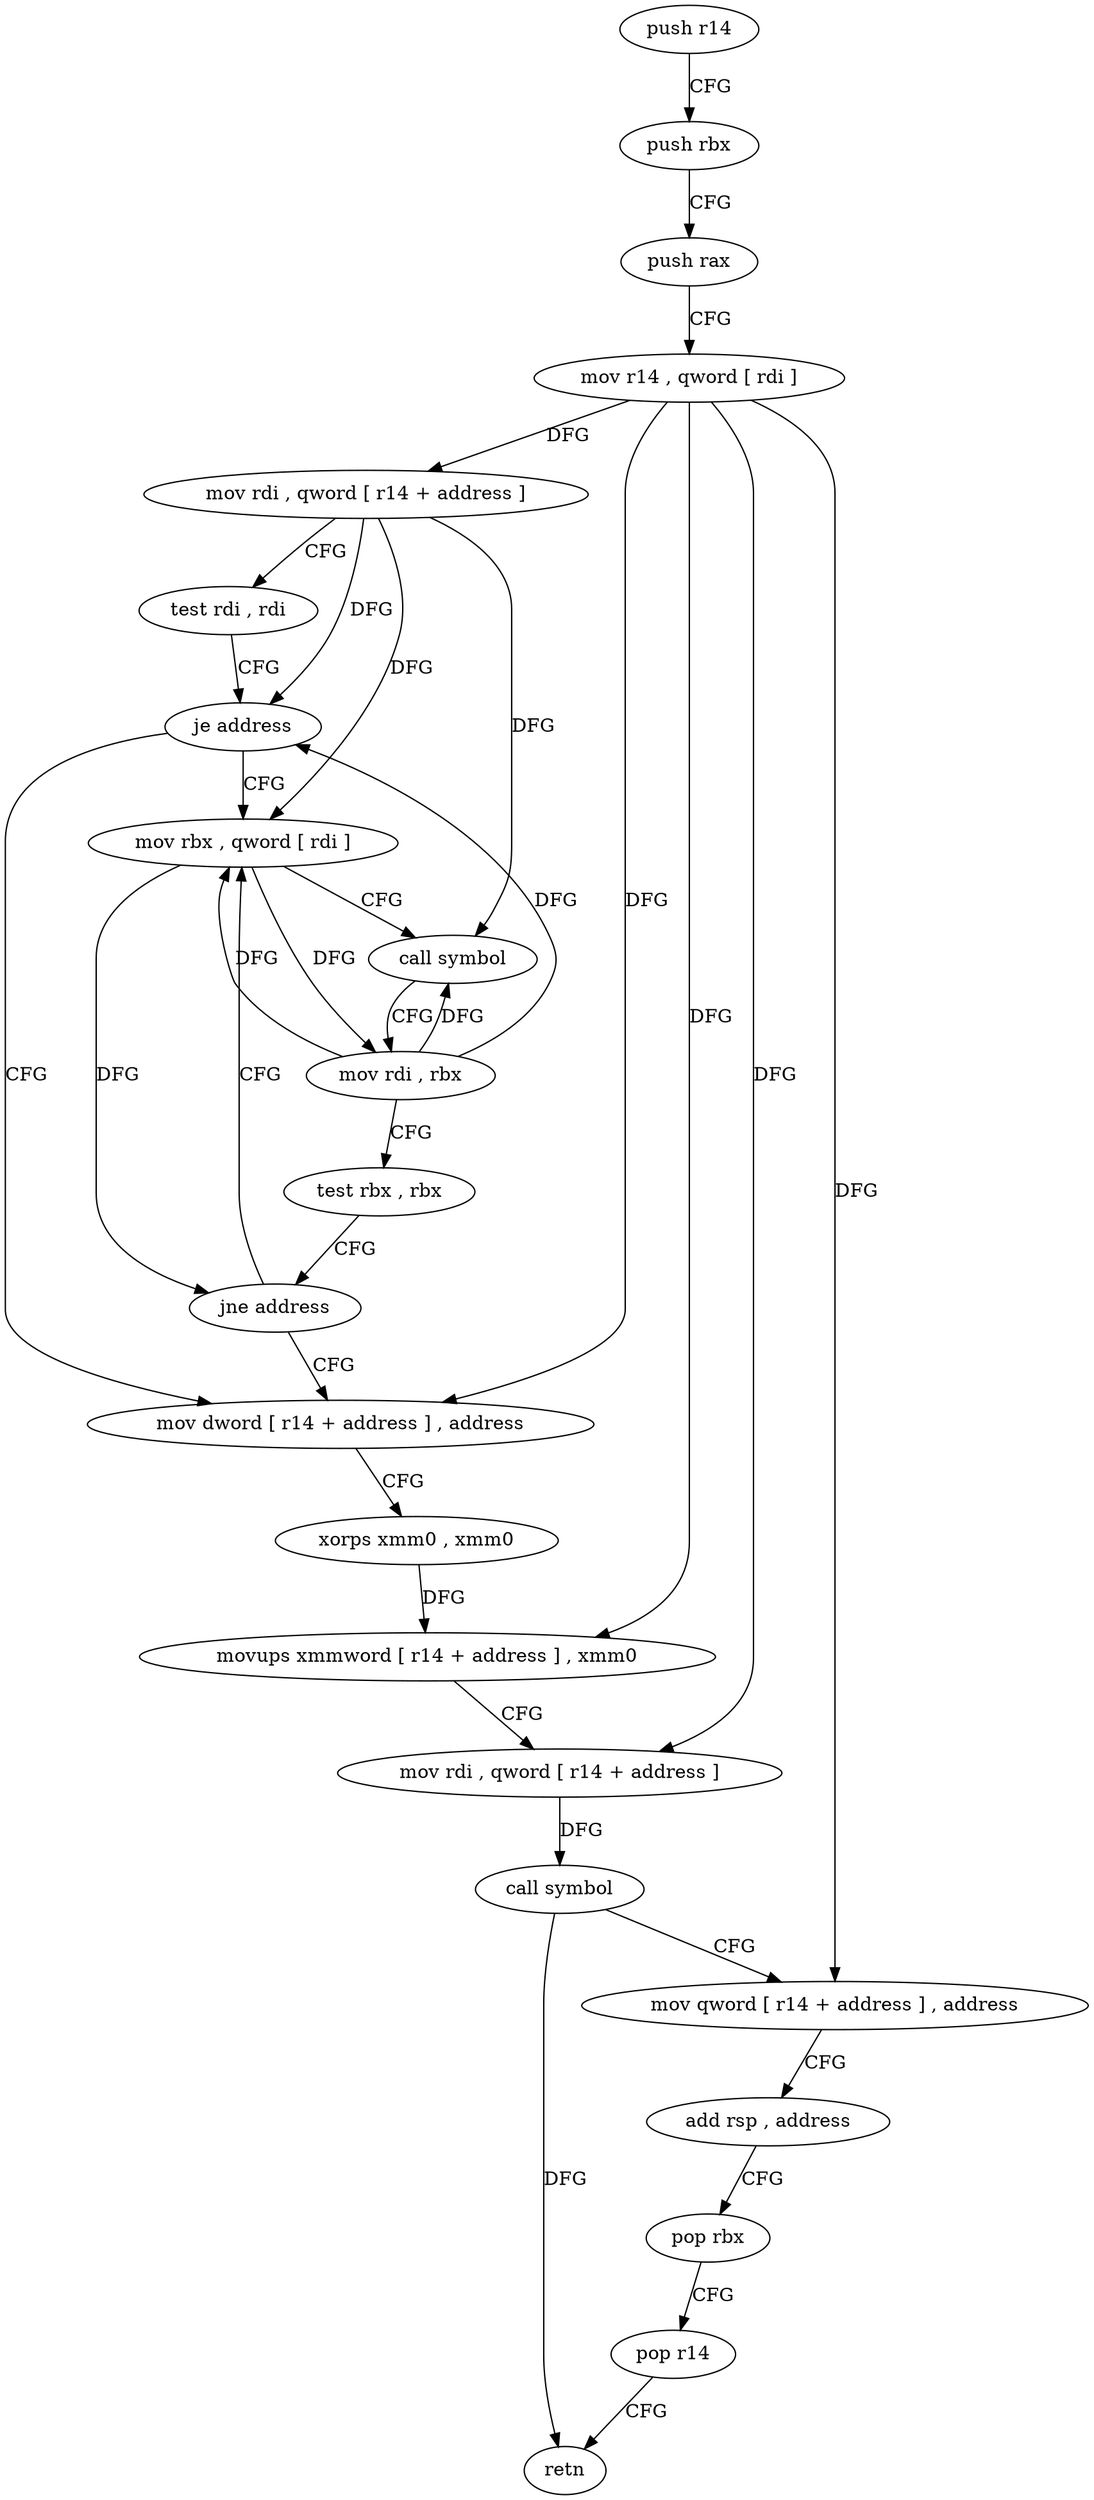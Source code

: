 digraph "func" {
"4222464" [label = "push r14" ]
"4222466" [label = "push rbx" ]
"4222467" [label = "push rax" ]
"4222468" [label = "mov r14 , qword [ rdi ]" ]
"4222471" [label = "mov rdi , qword [ r14 + address ]" ]
"4222475" [label = "test rdi , rdi" ]
"4222478" [label = "je address" ]
"4222496" [label = "mov dword [ r14 + address ] , address" ]
"4222480" [label = "mov rbx , qword [ rdi ]" ]
"4222507" [label = "xorps xmm0 , xmm0" ]
"4222510" [label = "movups xmmword [ r14 + address ] , xmm0" ]
"4222515" [label = "mov rdi , qword [ r14 + address ]" ]
"4222519" [label = "call symbol" ]
"4222524" [label = "mov qword [ r14 + address ] , address" ]
"4222532" [label = "add rsp , address" ]
"4222536" [label = "pop rbx" ]
"4222537" [label = "pop r14" ]
"4222539" [label = "retn" ]
"4222483" [label = "call symbol" ]
"4222488" [label = "mov rdi , rbx" ]
"4222491" [label = "test rbx , rbx" ]
"4222494" [label = "jne address" ]
"4222464" -> "4222466" [ label = "CFG" ]
"4222466" -> "4222467" [ label = "CFG" ]
"4222467" -> "4222468" [ label = "CFG" ]
"4222468" -> "4222471" [ label = "DFG" ]
"4222468" -> "4222496" [ label = "DFG" ]
"4222468" -> "4222510" [ label = "DFG" ]
"4222468" -> "4222515" [ label = "DFG" ]
"4222468" -> "4222524" [ label = "DFG" ]
"4222471" -> "4222475" [ label = "CFG" ]
"4222471" -> "4222478" [ label = "DFG" ]
"4222471" -> "4222480" [ label = "DFG" ]
"4222471" -> "4222483" [ label = "DFG" ]
"4222475" -> "4222478" [ label = "CFG" ]
"4222478" -> "4222496" [ label = "CFG" ]
"4222478" -> "4222480" [ label = "CFG" ]
"4222496" -> "4222507" [ label = "CFG" ]
"4222480" -> "4222483" [ label = "CFG" ]
"4222480" -> "4222488" [ label = "DFG" ]
"4222480" -> "4222494" [ label = "DFG" ]
"4222507" -> "4222510" [ label = "DFG" ]
"4222510" -> "4222515" [ label = "CFG" ]
"4222515" -> "4222519" [ label = "DFG" ]
"4222519" -> "4222524" [ label = "CFG" ]
"4222519" -> "4222539" [ label = "DFG" ]
"4222524" -> "4222532" [ label = "CFG" ]
"4222532" -> "4222536" [ label = "CFG" ]
"4222536" -> "4222537" [ label = "CFG" ]
"4222537" -> "4222539" [ label = "CFG" ]
"4222483" -> "4222488" [ label = "CFG" ]
"4222488" -> "4222491" [ label = "CFG" ]
"4222488" -> "4222478" [ label = "DFG" ]
"4222488" -> "4222480" [ label = "DFG" ]
"4222488" -> "4222483" [ label = "DFG" ]
"4222491" -> "4222494" [ label = "CFG" ]
"4222494" -> "4222480" [ label = "CFG" ]
"4222494" -> "4222496" [ label = "CFG" ]
}
